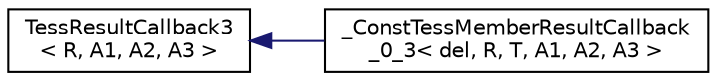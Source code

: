 digraph "Graphical Class Hierarchy"
{
 // LATEX_PDF_SIZE
  edge [fontname="Helvetica",fontsize="10",labelfontname="Helvetica",labelfontsize="10"];
  node [fontname="Helvetica",fontsize="10",shape=record];
  rankdir="LR";
  Node0 [label="TessResultCallback3\l\< R, A1, A2, A3 \>",height=0.2,width=0.4,color="black", fillcolor="white", style="filled",URL="$class_tess_result_callback3.html",tooltip=" "];
  Node0 -> Node1 [dir="back",color="midnightblue",fontsize="10",style="solid",fontname="Helvetica"];
  Node1 [label="_ConstTessMemberResultCallback\l_0_3\< del, R, T, A1, A2, A3 \>",height=0.2,width=0.4,color="black", fillcolor="white", style="filled",URL="$class___const_tess_member_result_callback__0__3.html",tooltip=" "];
}

